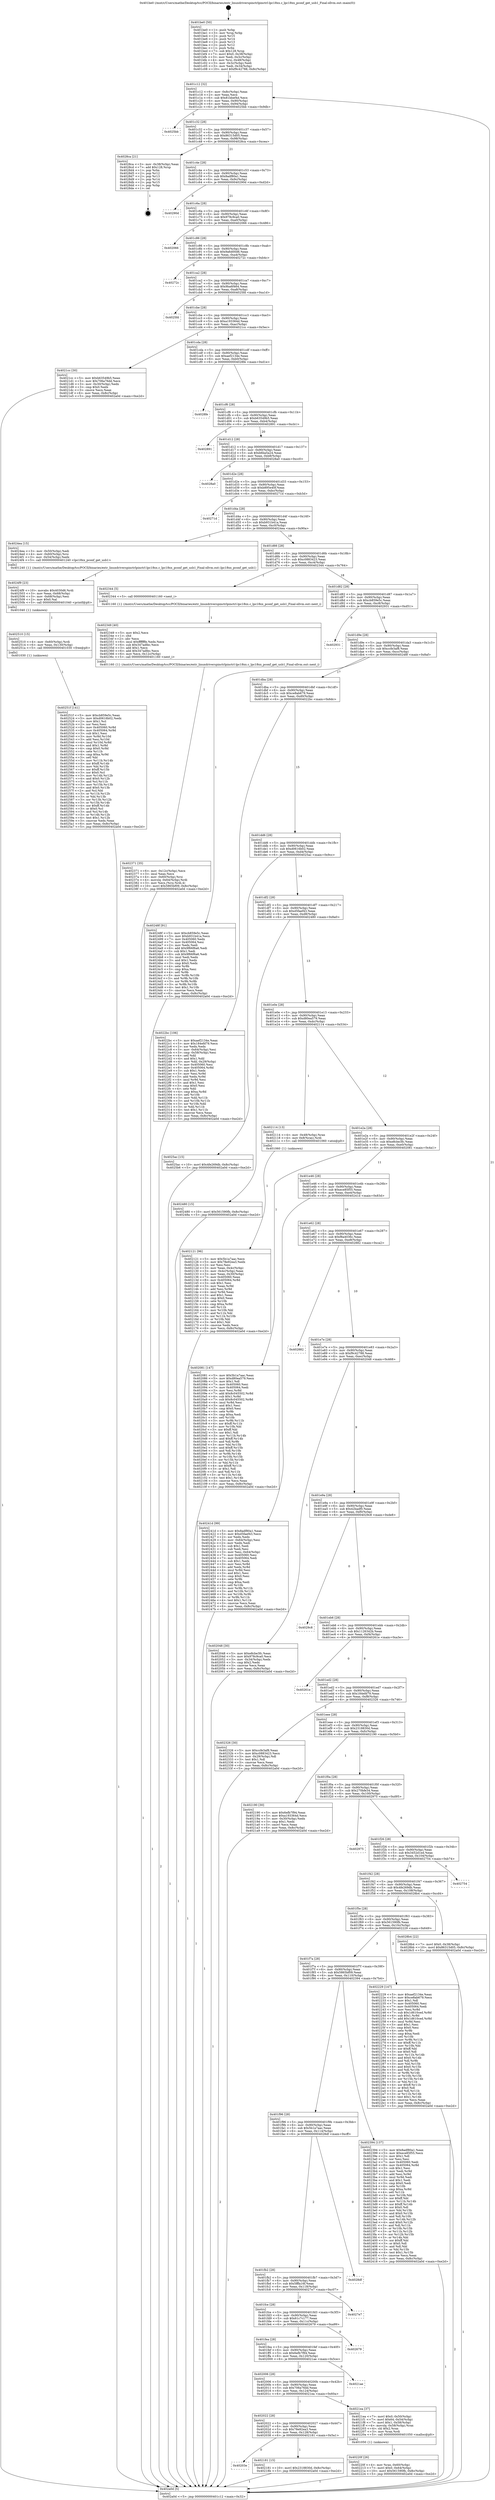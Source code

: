 digraph "0x401be0" {
  label = "0x401be0 (/mnt/c/Users/mathe/Desktop/tcc/POCII/binaries/extr_linuxdriverspinctrlpinctrl-lpc18xx.c_lpc18xx_pconf_get_usb1_Final-ollvm.out::main(0))"
  labelloc = "t"
  node[shape=record]

  Entry [label="",width=0.3,height=0.3,shape=circle,fillcolor=black,style=filled]
  "0x401c12" [label="{
     0x401c12 [32]\l
     | [instrs]\l
     &nbsp;&nbsp;0x401c12 \<+6\>: mov -0x8c(%rbp),%eax\l
     &nbsp;&nbsp;0x401c18 \<+2\>: mov %eax,%ecx\l
     &nbsp;&nbsp;0x401c1a \<+6\>: sub $0x81bbef4d,%ecx\l
     &nbsp;&nbsp;0x401c20 \<+6\>: mov %eax,-0x90(%rbp)\l
     &nbsp;&nbsp;0x401c26 \<+6\>: mov %ecx,-0x94(%rbp)\l
     &nbsp;&nbsp;0x401c2c \<+6\>: je 00000000004025bb \<main+0x9db\>\l
  }"]
  "0x4025bb" [label="{
     0x4025bb\l
  }", style=dashed]
  "0x401c32" [label="{
     0x401c32 [28]\l
     | [instrs]\l
     &nbsp;&nbsp;0x401c32 \<+5\>: jmp 0000000000401c37 \<main+0x57\>\l
     &nbsp;&nbsp;0x401c37 \<+6\>: mov -0x90(%rbp),%eax\l
     &nbsp;&nbsp;0x401c3d \<+5\>: sub $0x86315d05,%eax\l
     &nbsp;&nbsp;0x401c42 \<+6\>: mov %eax,-0x98(%rbp)\l
     &nbsp;&nbsp;0x401c48 \<+6\>: je 00000000004028ca \<main+0xcea\>\l
  }"]
  Exit [label="",width=0.3,height=0.3,shape=circle,fillcolor=black,style=filled,peripheries=2]
  "0x4028ca" [label="{
     0x4028ca [21]\l
     | [instrs]\l
     &nbsp;&nbsp;0x4028ca \<+3\>: mov -0x38(%rbp),%eax\l
     &nbsp;&nbsp;0x4028cd \<+7\>: add $0x128,%rsp\l
     &nbsp;&nbsp;0x4028d4 \<+1\>: pop %rbx\l
     &nbsp;&nbsp;0x4028d5 \<+2\>: pop %r12\l
     &nbsp;&nbsp;0x4028d7 \<+2\>: pop %r13\l
     &nbsp;&nbsp;0x4028d9 \<+2\>: pop %r14\l
     &nbsp;&nbsp;0x4028db \<+2\>: pop %r15\l
     &nbsp;&nbsp;0x4028dd \<+1\>: pop %rbp\l
     &nbsp;&nbsp;0x4028de \<+1\>: ret\l
  }"]
  "0x401c4e" [label="{
     0x401c4e [28]\l
     | [instrs]\l
     &nbsp;&nbsp;0x401c4e \<+5\>: jmp 0000000000401c53 \<main+0x73\>\l
     &nbsp;&nbsp;0x401c53 \<+6\>: mov -0x90(%rbp),%eax\l
     &nbsp;&nbsp;0x401c59 \<+5\>: sub $0x8adf80a1,%eax\l
     &nbsp;&nbsp;0x401c5e \<+6\>: mov %eax,-0x9c(%rbp)\l
     &nbsp;&nbsp;0x401c64 \<+6\>: je 000000000040290d \<main+0xd2d\>\l
  }"]
  "0x40251f" [label="{
     0x40251f [141]\l
     | [instrs]\l
     &nbsp;&nbsp;0x40251f \<+5\>: mov $0xcb859e5c,%eax\l
     &nbsp;&nbsp;0x402524 \<+5\>: mov $0xd0616b02,%edx\l
     &nbsp;&nbsp;0x402529 \<+2\>: mov $0x1,%cl\l
     &nbsp;&nbsp;0x40252b \<+2\>: xor %esi,%esi\l
     &nbsp;&nbsp;0x40252d \<+8\>: mov 0x405060,%r8d\l
     &nbsp;&nbsp;0x402535 \<+8\>: mov 0x405064,%r9d\l
     &nbsp;&nbsp;0x40253d \<+3\>: sub $0x1,%esi\l
     &nbsp;&nbsp;0x402540 \<+3\>: mov %r8d,%r10d\l
     &nbsp;&nbsp;0x402543 \<+3\>: add %esi,%r10d\l
     &nbsp;&nbsp;0x402546 \<+4\>: imul %r10d,%r8d\l
     &nbsp;&nbsp;0x40254a \<+4\>: and $0x1,%r8d\l
     &nbsp;&nbsp;0x40254e \<+4\>: cmp $0x0,%r8d\l
     &nbsp;&nbsp;0x402552 \<+4\>: sete %r11b\l
     &nbsp;&nbsp;0x402556 \<+4\>: cmp $0xa,%r9d\l
     &nbsp;&nbsp;0x40255a \<+3\>: setl %bl\l
     &nbsp;&nbsp;0x40255d \<+3\>: mov %r11b,%r14b\l
     &nbsp;&nbsp;0x402560 \<+4\>: xor $0xff,%r14b\l
     &nbsp;&nbsp;0x402564 \<+3\>: mov %bl,%r15b\l
     &nbsp;&nbsp;0x402567 \<+4\>: xor $0xff,%r15b\l
     &nbsp;&nbsp;0x40256b \<+3\>: xor $0x0,%cl\l
     &nbsp;&nbsp;0x40256e \<+3\>: mov %r14b,%r12b\l
     &nbsp;&nbsp;0x402571 \<+4\>: and $0x0,%r12b\l
     &nbsp;&nbsp;0x402575 \<+3\>: and %cl,%r11b\l
     &nbsp;&nbsp;0x402578 \<+3\>: mov %r15b,%r13b\l
     &nbsp;&nbsp;0x40257b \<+4\>: and $0x0,%r13b\l
     &nbsp;&nbsp;0x40257f \<+2\>: and %cl,%bl\l
     &nbsp;&nbsp;0x402581 \<+3\>: or %r11b,%r12b\l
     &nbsp;&nbsp;0x402584 \<+3\>: or %bl,%r13b\l
     &nbsp;&nbsp;0x402587 \<+3\>: xor %r13b,%r12b\l
     &nbsp;&nbsp;0x40258a \<+3\>: or %r15b,%r14b\l
     &nbsp;&nbsp;0x40258d \<+4\>: xor $0xff,%r14b\l
     &nbsp;&nbsp;0x402591 \<+3\>: or $0x0,%cl\l
     &nbsp;&nbsp;0x402594 \<+3\>: and %cl,%r14b\l
     &nbsp;&nbsp;0x402597 \<+3\>: or %r14b,%r12b\l
     &nbsp;&nbsp;0x40259a \<+4\>: test $0x1,%r12b\l
     &nbsp;&nbsp;0x40259e \<+3\>: cmovne %edx,%eax\l
     &nbsp;&nbsp;0x4025a1 \<+6\>: mov %eax,-0x8c(%rbp)\l
     &nbsp;&nbsp;0x4025a7 \<+5\>: jmp 0000000000402a0d \<main+0xe2d\>\l
  }"]
  "0x40290d" [label="{
     0x40290d\l
  }", style=dashed]
  "0x401c6a" [label="{
     0x401c6a [28]\l
     | [instrs]\l
     &nbsp;&nbsp;0x401c6a \<+5\>: jmp 0000000000401c6f \<main+0x8f\>\l
     &nbsp;&nbsp;0x401c6f \<+6\>: mov -0x90(%rbp),%eax\l
     &nbsp;&nbsp;0x401c75 \<+5\>: sub $0x978c9ca0,%eax\l
     &nbsp;&nbsp;0x401c7a \<+6\>: mov %eax,-0xa0(%rbp)\l
     &nbsp;&nbsp;0x401c80 \<+6\>: je 0000000000402066 \<main+0x486\>\l
  }"]
  "0x402510" [label="{
     0x402510 [15]\l
     | [instrs]\l
     &nbsp;&nbsp;0x402510 \<+4\>: mov -0x60(%rbp),%rdi\l
     &nbsp;&nbsp;0x402514 \<+6\>: mov %eax,-0x130(%rbp)\l
     &nbsp;&nbsp;0x40251a \<+5\>: call 0000000000401030 \<free@plt\>\l
     | [calls]\l
     &nbsp;&nbsp;0x401030 \{1\} (unknown)\l
  }"]
  "0x402066" [label="{
     0x402066\l
  }", style=dashed]
  "0x401c86" [label="{
     0x401c86 [28]\l
     | [instrs]\l
     &nbsp;&nbsp;0x401c86 \<+5\>: jmp 0000000000401c8b \<main+0xab\>\l
     &nbsp;&nbsp;0x401c8b \<+6\>: mov -0x90(%rbp),%eax\l
     &nbsp;&nbsp;0x401c91 \<+5\>: sub $0x9a6d00d6,%eax\l
     &nbsp;&nbsp;0x401c96 \<+6\>: mov %eax,-0xa4(%rbp)\l
     &nbsp;&nbsp;0x401c9c \<+6\>: je 000000000040272c \<main+0xb4c\>\l
  }"]
  "0x4024f9" [label="{
     0x4024f9 [23]\l
     | [instrs]\l
     &nbsp;&nbsp;0x4024f9 \<+10\>: movabs $0x4030d6,%rdi\l
     &nbsp;&nbsp;0x402503 \<+3\>: mov %eax,-0x68(%rbp)\l
     &nbsp;&nbsp;0x402506 \<+3\>: mov -0x68(%rbp),%esi\l
     &nbsp;&nbsp;0x402509 \<+2\>: mov $0x0,%al\l
     &nbsp;&nbsp;0x40250b \<+5\>: call 0000000000401040 \<printf@plt\>\l
     | [calls]\l
     &nbsp;&nbsp;0x401040 \{1\} (unknown)\l
  }"]
  "0x40272c" [label="{
     0x40272c\l
  }", style=dashed]
  "0x401ca2" [label="{
     0x401ca2 [28]\l
     | [instrs]\l
     &nbsp;&nbsp;0x401ca2 \<+5\>: jmp 0000000000401ca7 \<main+0xc7\>\l
     &nbsp;&nbsp;0x401ca7 \<+6\>: mov -0x90(%rbp),%eax\l
     &nbsp;&nbsp;0x401cad \<+5\>: sub $0x9ba6f464,%eax\l
     &nbsp;&nbsp;0x401cb2 \<+6\>: mov %eax,-0xa8(%rbp)\l
     &nbsp;&nbsp;0x401cb8 \<+6\>: je 00000000004025fd \<main+0xa1d\>\l
  }"]
  "0x402371" [label="{
     0x402371 [35]\l
     | [instrs]\l
     &nbsp;&nbsp;0x402371 \<+6\>: mov -0x12c(%rbp),%ecx\l
     &nbsp;&nbsp;0x402377 \<+3\>: imul %eax,%ecx\l
     &nbsp;&nbsp;0x40237a \<+4\>: mov -0x60(%rbp),%rsi\l
     &nbsp;&nbsp;0x40237e \<+4\>: movslq -0x64(%rbp),%rdi\l
     &nbsp;&nbsp;0x402382 \<+3\>: mov %ecx,(%rsi,%rdi,4)\l
     &nbsp;&nbsp;0x402385 \<+10\>: movl $0x5865bf09,-0x8c(%rbp)\l
     &nbsp;&nbsp;0x40238f \<+5\>: jmp 0000000000402a0d \<main+0xe2d\>\l
  }"]
  "0x4025fd" [label="{
     0x4025fd\l
  }", style=dashed]
  "0x401cbe" [label="{
     0x401cbe [28]\l
     | [instrs]\l
     &nbsp;&nbsp;0x401cbe \<+5\>: jmp 0000000000401cc3 \<main+0xe3\>\l
     &nbsp;&nbsp;0x401cc3 \<+6\>: mov -0x90(%rbp),%eax\l
     &nbsp;&nbsp;0x401cc9 \<+5\>: sub $0xa193364d,%eax\l
     &nbsp;&nbsp;0x401cce \<+6\>: mov %eax,-0xac(%rbp)\l
     &nbsp;&nbsp;0x401cd4 \<+6\>: je 00000000004021cc \<main+0x5ec\>\l
  }"]
  "0x402349" [label="{
     0x402349 [40]\l
     | [instrs]\l
     &nbsp;&nbsp;0x402349 \<+5\>: mov $0x2,%ecx\l
     &nbsp;&nbsp;0x40234e \<+1\>: cltd\l
     &nbsp;&nbsp;0x40234f \<+2\>: idiv %ecx\l
     &nbsp;&nbsp;0x402351 \<+6\>: imul $0xfffffffe,%edx,%ecx\l
     &nbsp;&nbsp;0x402357 \<+6\>: sub $0x347adfec,%ecx\l
     &nbsp;&nbsp;0x40235d \<+3\>: add $0x1,%ecx\l
     &nbsp;&nbsp;0x402360 \<+6\>: add $0x347adfec,%ecx\l
     &nbsp;&nbsp;0x402366 \<+6\>: mov %ecx,-0x12c(%rbp)\l
     &nbsp;&nbsp;0x40236c \<+5\>: call 0000000000401160 \<next_i\>\l
     | [calls]\l
     &nbsp;&nbsp;0x401160 \{1\} (/mnt/c/Users/mathe/Desktop/tcc/POCII/binaries/extr_linuxdriverspinctrlpinctrl-lpc18xx.c_lpc18xx_pconf_get_usb1_Final-ollvm.out::next_i)\l
  }"]
  "0x4021cc" [label="{
     0x4021cc [30]\l
     | [instrs]\l
     &nbsp;&nbsp;0x4021cc \<+5\>: mov $0xb63549b5,%eax\l
     &nbsp;&nbsp;0x4021d1 \<+5\>: mov $0x706a76dd,%ecx\l
     &nbsp;&nbsp;0x4021d6 \<+3\>: mov -0x30(%rbp),%edx\l
     &nbsp;&nbsp;0x4021d9 \<+3\>: cmp $0x0,%edx\l
     &nbsp;&nbsp;0x4021dc \<+3\>: cmove %ecx,%eax\l
     &nbsp;&nbsp;0x4021df \<+6\>: mov %eax,-0x8c(%rbp)\l
     &nbsp;&nbsp;0x4021e5 \<+5\>: jmp 0000000000402a0d \<main+0xe2d\>\l
  }"]
  "0x401cda" [label="{
     0x401cda [28]\l
     | [instrs]\l
     &nbsp;&nbsp;0x401cda \<+5\>: jmp 0000000000401cdf \<main+0xff\>\l
     &nbsp;&nbsp;0x401cdf \<+6\>: mov -0x90(%rbp),%eax\l
     &nbsp;&nbsp;0x401ce5 \<+5\>: sub $0xaef2134e,%eax\l
     &nbsp;&nbsp;0x401cea \<+6\>: mov %eax,-0xb0(%rbp)\l
     &nbsp;&nbsp;0x401cf0 \<+6\>: je 00000000004028fe \<main+0xd1e\>\l
  }"]
  "0x40220f" [label="{
     0x40220f [26]\l
     | [instrs]\l
     &nbsp;&nbsp;0x40220f \<+4\>: mov %rax,-0x60(%rbp)\l
     &nbsp;&nbsp;0x402213 \<+7\>: movl $0x0,-0x64(%rbp)\l
     &nbsp;&nbsp;0x40221a \<+10\>: movl $0x561590fb,-0x8c(%rbp)\l
     &nbsp;&nbsp;0x402224 \<+5\>: jmp 0000000000402a0d \<main+0xe2d\>\l
  }"]
  "0x4028fe" [label="{
     0x4028fe\l
  }", style=dashed]
  "0x401cf6" [label="{
     0x401cf6 [28]\l
     | [instrs]\l
     &nbsp;&nbsp;0x401cf6 \<+5\>: jmp 0000000000401cfb \<main+0x11b\>\l
     &nbsp;&nbsp;0x401cfb \<+6\>: mov -0x90(%rbp),%eax\l
     &nbsp;&nbsp;0x401d01 \<+5\>: sub $0xb63549b5,%eax\l
     &nbsp;&nbsp;0x401d06 \<+6\>: mov %eax,-0xb4(%rbp)\l
     &nbsp;&nbsp;0x401d0c \<+6\>: je 0000000000402891 \<main+0xcb1\>\l
  }"]
  "0x40203e" [label="{
     0x40203e\l
  }", style=dashed]
  "0x402891" [label="{
     0x402891\l
  }", style=dashed]
  "0x401d12" [label="{
     0x401d12 [28]\l
     | [instrs]\l
     &nbsp;&nbsp;0x401d12 \<+5\>: jmp 0000000000401d17 \<main+0x137\>\l
     &nbsp;&nbsp;0x401d17 \<+6\>: mov -0x90(%rbp),%eax\l
     &nbsp;&nbsp;0x401d1d \<+5\>: sub $0xb6ba5a24,%eax\l
     &nbsp;&nbsp;0x401d22 \<+6\>: mov %eax,-0xb8(%rbp)\l
     &nbsp;&nbsp;0x401d28 \<+6\>: je 00000000004028a0 \<main+0xcc0\>\l
  }"]
  "0x402181" [label="{
     0x402181 [15]\l
     | [instrs]\l
     &nbsp;&nbsp;0x402181 \<+10\>: movl $0x2318830d,-0x8c(%rbp)\l
     &nbsp;&nbsp;0x40218b \<+5\>: jmp 0000000000402a0d \<main+0xe2d\>\l
  }"]
  "0x4028a0" [label="{
     0x4028a0\l
  }", style=dashed]
  "0x401d2e" [label="{
     0x401d2e [28]\l
     | [instrs]\l
     &nbsp;&nbsp;0x401d2e \<+5\>: jmp 0000000000401d33 \<main+0x153\>\l
     &nbsp;&nbsp;0x401d33 \<+6\>: mov -0x90(%rbp),%eax\l
     &nbsp;&nbsp;0x401d39 \<+5\>: sub $0xb895e40f,%eax\l
     &nbsp;&nbsp;0x401d3e \<+6\>: mov %eax,-0xbc(%rbp)\l
     &nbsp;&nbsp;0x401d44 \<+6\>: je 000000000040271d \<main+0xb3d\>\l
  }"]
  "0x402022" [label="{
     0x402022 [28]\l
     | [instrs]\l
     &nbsp;&nbsp;0x402022 \<+5\>: jmp 0000000000402027 \<main+0x447\>\l
     &nbsp;&nbsp;0x402027 \<+6\>: mov -0x90(%rbp),%eax\l
     &nbsp;&nbsp;0x40202d \<+5\>: sub $0x78e92ea3,%eax\l
     &nbsp;&nbsp;0x402032 \<+6\>: mov %eax,-0x128(%rbp)\l
     &nbsp;&nbsp;0x402038 \<+6\>: je 0000000000402181 \<main+0x5a1\>\l
  }"]
  "0x40271d" [label="{
     0x40271d\l
  }", style=dashed]
  "0x401d4a" [label="{
     0x401d4a [28]\l
     | [instrs]\l
     &nbsp;&nbsp;0x401d4a \<+5\>: jmp 0000000000401d4f \<main+0x16f\>\l
     &nbsp;&nbsp;0x401d4f \<+6\>: mov -0x90(%rbp),%eax\l
     &nbsp;&nbsp;0x401d55 \<+5\>: sub $0xb931b41a,%eax\l
     &nbsp;&nbsp;0x401d5a \<+6\>: mov %eax,-0xc0(%rbp)\l
     &nbsp;&nbsp;0x401d60 \<+6\>: je 00000000004024ea \<main+0x90a\>\l
  }"]
  "0x4021ea" [label="{
     0x4021ea [37]\l
     | [instrs]\l
     &nbsp;&nbsp;0x4021ea \<+7\>: movl $0x0,-0x50(%rbp)\l
     &nbsp;&nbsp;0x4021f1 \<+7\>: movl $0x64,-0x54(%rbp)\l
     &nbsp;&nbsp;0x4021f8 \<+7\>: movl $0x1,-0x58(%rbp)\l
     &nbsp;&nbsp;0x4021ff \<+4\>: movslq -0x58(%rbp),%rax\l
     &nbsp;&nbsp;0x402203 \<+4\>: shl $0x2,%rax\l
     &nbsp;&nbsp;0x402207 \<+3\>: mov %rax,%rdi\l
     &nbsp;&nbsp;0x40220a \<+5\>: call 0000000000401050 \<malloc@plt\>\l
     | [calls]\l
     &nbsp;&nbsp;0x401050 \{1\} (unknown)\l
  }"]
  "0x4024ea" [label="{
     0x4024ea [15]\l
     | [instrs]\l
     &nbsp;&nbsp;0x4024ea \<+3\>: mov -0x50(%rbp),%edi\l
     &nbsp;&nbsp;0x4024ed \<+4\>: mov -0x60(%rbp),%rsi\l
     &nbsp;&nbsp;0x4024f1 \<+3\>: mov -0x54(%rbp),%edx\l
     &nbsp;&nbsp;0x4024f4 \<+5\>: call 0000000000401240 \<lpc18xx_pconf_get_usb1\>\l
     | [calls]\l
     &nbsp;&nbsp;0x401240 \{1\} (/mnt/c/Users/mathe/Desktop/tcc/POCII/binaries/extr_linuxdriverspinctrlpinctrl-lpc18xx.c_lpc18xx_pconf_get_usb1_Final-ollvm.out::lpc18xx_pconf_get_usb1)\l
  }"]
  "0x401d66" [label="{
     0x401d66 [28]\l
     | [instrs]\l
     &nbsp;&nbsp;0x401d66 \<+5\>: jmp 0000000000401d6b \<main+0x18b\>\l
     &nbsp;&nbsp;0x401d6b \<+6\>: mov -0x90(%rbp),%eax\l
     &nbsp;&nbsp;0x401d71 \<+5\>: sub $0xc0883423,%eax\l
     &nbsp;&nbsp;0x401d76 \<+6\>: mov %eax,-0xc4(%rbp)\l
     &nbsp;&nbsp;0x401d7c \<+6\>: je 0000000000402344 \<main+0x764\>\l
  }"]
  "0x402006" [label="{
     0x402006 [28]\l
     | [instrs]\l
     &nbsp;&nbsp;0x402006 \<+5\>: jmp 000000000040200b \<main+0x42b\>\l
     &nbsp;&nbsp;0x40200b \<+6\>: mov -0x90(%rbp),%eax\l
     &nbsp;&nbsp;0x402011 \<+5\>: sub $0x706a76dd,%eax\l
     &nbsp;&nbsp;0x402016 \<+6\>: mov %eax,-0x124(%rbp)\l
     &nbsp;&nbsp;0x40201c \<+6\>: je 00000000004021ea \<main+0x60a\>\l
  }"]
  "0x402344" [label="{
     0x402344 [5]\l
     | [instrs]\l
     &nbsp;&nbsp;0x402344 \<+5\>: call 0000000000401160 \<next_i\>\l
     | [calls]\l
     &nbsp;&nbsp;0x401160 \{1\} (/mnt/c/Users/mathe/Desktop/tcc/POCII/binaries/extr_linuxdriverspinctrlpinctrl-lpc18xx.c_lpc18xx_pconf_get_usb1_Final-ollvm.out::next_i)\l
  }"]
  "0x401d82" [label="{
     0x401d82 [28]\l
     | [instrs]\l
     &nbsp;&nbsp;0x401d82 \<+5\>: jmp 0000000000401d87 \<main+0x1a7\>\l
     &nbsp;&nbsp;0x401d87 \<+6\>: mov -0x90(%rbp),%eax\l
     &nbsp;&nbsp;0x401d8d \<+5\>: sub $0xcb859e5c,%eax\l
     &nbsp;&nbsp;0x401d92 \<+6\>: mov %eax,-0xc8(%rbp)\l
     &nbsp;&nbsp;0x401d98 \<+6\>: je 0000000000402931 \<main+0xd51\>\l
  }"]
  "0x4021ae" [label="{
     0x4021ae\l
  }", style=dashed]
  "0x402931" [label="{
     0x402931\l
  }", style=dashed]
  "0x401d9e" [label="{
     0x401d9e [28]\l
     | [instrs]\l
     &nbsp;&nbsp;0x401d9e \<+5\>: jmp 0000000000401da3 \<main+0x1c3\>\l
     &nbsp;&nbsp;0x401da3 \<+6\>: mov -0x90(%rbp),%eax\l
     &nbsp;&nbsp;0x401da9 \<+5\>: sub $0xccfe3af8,%eax\l
     &nbsp;&nbsp;0x401dae \<+6\>: mov %eax,-0xcc(%rbp)\l
     &nbsp;&nbsp;0x401db4 \<+6\>: je 000000000040248f \<main+0x8af\>\l
  }"]
  "0x401fea" [label="{
     0x401fea [28]\l
     | [instrs]\l
     &nbsp;&nbsp;0x401fea \<+5\>: jmp 0000000000401fef \<main+0x40f\>\l
     &nbsp;&nbsp;0x401fef \<+6\>: mov -0x90(%rbp),%eax\l
     &nbsp;&nbsp;0x401ff5 \<+5\>: sub $0x6efb7f94,%eax\l
     &nbsp;&nbsp;0x401ffa \<+6\>: mov %eax,-0x120(%rbp)\l
     &nbsp;&nbsp;0x402000 \<+6\>: je 00000000004021ae \<main+0x5ce\>\l
  }"]
  "0x40248f" [label="{
     0x40248f [91]\l
     | [instrs]\l
     &nbsp;&nbsp;0x40248f \<+5\>: mov $0xcb859e5c,%eax\l
     &nbsp;&nbsp;0x402494 \<+5\>: mov $0xb931b41a,%ecx\l
     &nbsp;&nbsp;0x402499 \<+7\>: mov 0x405060,%edx\l
     &nbsp;&nbsp;0x4024a0 \<+7\>: mov 0x405064,%esi\l
     &nbsp;&nbsp;0x4024a7 \<+2\>: mov %edx,%edi\l
     &nbsp;&nbsp;0x4024a9 \<+6\>: add $0x9f66f6a6,%edi\l
     &nbsp;&nbsp;0x4024af \<+3\>: sub $0x1,%edi\l
     &nbsp;&nbsp;0x4024b2 \<+6\>: sub $0x9f66f6a6,%edi\l
     &nbsp;&nbsp;0x4024b8 \<+3\>: imul %edi,%edx\l
     &nbsp;&nbsp;0x4024bb \<+3\>: and $0x1,%edx\l
     &nbsp;&nbsp;0x4024be \<+3\>: cmp $0x0,%edx\l
     &nbsp;&nbsp;0x4024c1 \<+4\>: sete %r8b\l
     &nbsp;&nbsp;0x4024c5 \<+3\>: cmp $0xa,%esi\l
     &nbsp;&nbsp;0x4024c8 \<+4\>: setl %r9b\l
     &nbsp;&nbsp;0x4024cc \<+3\>: mov %r8b,%r10b\l
     &nbsp;&nbsp;0x4024cf \<+3\>: and %r9b,%r10b\l
     &nbsp;&nbsp;0x4024d2 \<+3\>: xor %r9b,%r8b\l
     &nbsp;&nbsp;0x4024d5 \<+3\>: or %r8b,%r10b\l
     &nbsp;&nbsp;0x4024d8 \<+4\>: test $0x1,%r10b\l
     &nbsp;&nbsp;0x4024dc \<+3\>: cmovne %ecx,%eax\l
     &nbsp;&nbsp;0x4024df \<+6\>: mov %eax,-0x8c(%rbp)\l
     &nbsp;&nbsp;0x4024e5 \<+5\>: jmp 0000000000402a0d \<main+0xe2d\>\l
  }"]
  "0x401dba" [label="{
     0x401dba [28]\l
     | [instrs]\l
     &nbsp;&nbsp;0x401dba \<+5\>: jmp 0000000000401dbf \<main+0x1df\>\l
     &nbsp;&nbsp;0x401dbf \<+6\>: mov -0x90(%rbp),%eax\l
     &nbsp;&nbsp;0x401dc5 \<+5\>: sub $0xce8ab679,%eax\l
     &nbsp;&nbsp;0x401dca \<+6\>: mov %eax,-0xd0(%rbp)\l
     &nbsp;&nbsp;0x401dd0 \<+6\>: je 00000000004022bc \<main+0x6dc\>\l
  }"]
  "0x402679" [label="{
     0x402679\l
  }", style=dashed]
  "0x4022bc" [label="{
     0x4022bc [106]\l
     | [instrs]\l
     &nbsp;&nbsp;0x4022bc \<+5\>: mov $0xaef2134e,%eax\l
     &nbsp;&nbsp;0x4022c1 \<+5\>: mov $0x184efd79,%ecx\l
     &nbsp;&nbsp;0x4022c6 \<+2\>: xor %edx,%edx\l
     &nbsp;&nbsp;0x4022c8 \<+3\>: mov -0x64(%rbp),%esi\l
     &nbsp;&nbsp;0x4022cb \<+3\>: cmp -0x58(%rbp),%esi\l
     &nbsp;&nbsp;0x4022ce \<+4\>: setl %dil\l
     &nbsp;&nbsp;0x4022d2 \<+4\>: and $0x1,%dil\l
     &nbsp;&nbsp;0x4022d6 \<+4\>: mov %dil,-0x29(%rbp)\l
     &nbsp;&nbsp;0x4022da \<+7\>: mov 0x405060,%esi\l
     &nbsp;&nbsp;0x4022e1 \<+8\>: mov 0x405064,%r8d\l
     &nbsp;&nbsp;0x4022e9 \<+3\>: sub $0x1,%edx\l
     &nbsp;&nbsp;0x4022ec \<+3\>: mov %esi,%r9d\l
     &nbsp;&nbsp;0x4022ef \<+3\>: add %edx,%r9d\l
     &nbsp;&nbsp;0x4022f2 \<+4\>: imul %r9d,%esi\l
     &nbsp;&nbsp;0x4022f6 \<+3\>: and $0x1,%esi\l
     &nbsp;&nbsp;0x4022f9 \<+3\>: cmp $0x0,%esi\l
     &nbsp;&nbsp;0x4022fc \<+4\>: sete %dil\l
     &nbsp;&nbsp;0x402300 \<+4\>: cmp $0xa,%r8d\l
     &nbsp;&nbsp;0x402304 \<+4\>: setl %r10b\l
     &nbsp;&nbsp;0x402308 \<+3\>: mov %dil,%r11b\l
     &nbsp;&nbsp;0x40230b \<+3\>: and %r10b,%r11b\l
     &nbsp;&nbsp;0x40230e \<+3\>: xor %r10b,%dil\l
     &nbsp;&nbsp;0x402311 \<+3\>: or %dil,%r11b\l
     &nbsp;&nbsp;0x402314 \<+4\>: test $0x1,%r11b\l
     &nbsp;&nbsp;0x402318 \<+3\>: cmovne %ecx,%eax\l
     &nbsp;&nbsp;0x40231b \<+6\>: mov %eax,-0x8c(%rbp)\l
     &nbsp;&nbsp;0x402321 \<+5\>: jmp 0000000000402a0d \<main+0xe2d\>\l
  }"]
  "0x401dd6" [label="{
     0x401dd6 [28]\l
     | [instrs]\l
     &nbsp;&nbsp;0x401dd6 \<+5\>: jmp 0000000000401ddb \<main+0x1fb\>\l
     &nbsp;&nbsp;0x401ddb \<+6\>: mov -0x90(%rbp),%eax\l
     &nbsp;&nbsp;0x401de1 \<+5\>: sub $0xd0616b02,%eax\l
     &nbsp;&nbsp;0x401de6 \<+6\>: mov %eax,-0xd4(%rbp)\l
     &nbsp;&nbsp;0x401dec \<+6\>: je 00000000004025ac \<main+0x9cc\>\l
  }"]
  "0x401fce" [label="{
     0x401fce [28]\l
     | [instrs]\l
     &nbsp;&nbsp;0x401fce \<+5\>: jmp 0000000000401fd3 \<main+0x3f3\>\l
     &nbsp;&nbsp;0x401fd3 \<+6\>: mov -0x90(%rbp),%eax\l
     &nbsp;&nbsp;0x401fd9 \<+5\>: sub $0x61c7c177,%eax\l
     &nbsp;&nbsp;0x401fde \<+6\>: mov %eax,-0x11c(%rbp)\l
     &nbsp;&nbsp;0x401fe4 \<+6\>: je 0000000000402679 \<main+0xa99\>\l
  }"]
  "0x4025ac" [label="{
     0x4025ac [15]\l
     | [instrs]\l
     &nbsp;&nbsp;0x4025ac \<+10\>: movl $0x4fe269db,-0x8c(%rbp)\l
     &nbsp;&nbsp;0x4025b6 \<+5\>: jmp 0000000000402a0d \<main+0xe2d\>\l
  }"]
  "0x401df2" [label="{
     0x401df2 [28]\l
     | [instrs]\l
     &nbsp;&nbsp;0x401df2 \<+5\>: jmp 0000000000401df7 \<main+0x217\>\l
     &nbsp;&nbsp;0x401df7 \<+6\>: mov -0x90(%rbp),%eax\l
     &nbsp;&nbsp;0x401dfd \<+5\>: sub $0xd5faef43,%eax\l
     &nbsp;&nbsp;0x401e02 \<+6\>: mov %eax,-0xd8(%rbp)\l
     &nbsp;&nbsp;0x401e08 \<+6\>: je 0000000000402480 \<main+0x8a0\>\l
  }"]
  "0x4027e7" [label="{
     0x4027e7\l
  }", style=dashed]
  "0x402480" [label="{
     0x402480 [15]\l
     | [instrs]\l
     &nbsp;&nbsp;0x402480 \<+10\>: movl $0x561590fb,-0x8c(%rbp)\l
     &nbsp;&nbsp;0x40248a \<+5\>: jmp 0000000000402a0d \<main+0xe2d\>\l
  }"]
  "0x401e0e" [label="{
     0x401e0e [28]\l
     | [instrs]\l
     &nbsp;&nbsp;0x401e0e \<+5\>: jmp 0000000000401e13 \<main+0x233\>\l
     &nbsp;&nbsp;0x401e13 \<+6\>: mov -0x90(%rbp),%eax\l
     &nbsp;&nbsp;0x401e19 \<+5\>: sub $0xd80ea579,%eax\l
     &nbsp;&nbsp;0x401e1e \<+6\>: mov %eax,-0xdc(%rbp)\l
     &nbsp;&nbsp;0x401e24 \<+6\>: je 0000000000402114 \<main+0x534\>\l
  }"]
  "0x401fb2" [label="{
     0x401fb2 [28]\l
     | [instrs]\l
     &nbsp;&nbsp;0x401fb2 \<+5\>: jmp 0000000000401fb7 \<main+0x3d7\>\l
     &nbsp;&nbsp;0x401fb7 \<+6\>: mov -0x90(%rbp),%eax\l
     &nbsp;&nbsp;0x401fbd \<+5\>: sub $0x5fffa16f,%eax\l
     &nbsp;&nbsp;0x401fc2 \<+6\>: mov %eax,-0x118(%rbp)\l
     &nbsp;&nbsp;0x401fc8 \<+6\>: je 00000000004027e7 \<main+0xc07\>\l
  }"]
  "0x402114" [label="{
     0x402114 [13]\l
     | [instrs]\l
     &nbsp;&nbsp;0x402114 \<+4\>: mov -0x48(%rbp),%rax\l
     &nbsp;&nbsp;0x402118 \<+4\>: mov 0x8(%rax),%rdi\l
     &nbsp;&nbsp;0x40211c \<+5\>: call 0000000000401060 \<atoi@plt\>\l
     | [calls]\l
     &nbsp;&nbsp;0x401060 \{1\} (unknown)\l
  }"]
  "0x401e2a" [label="{
     0x401e2a [28]\l
     | [instrs]\l
     &nbsp;&nbsp;0x401e2a \<+5\>: jmp 0000000000401e2f \<main+0x24f\>\l
     &nbsp;&nbsp;0x401e2f \<+6\>: mov -0x90(%rbp),%eax\l
     &nbsp;&nbsp;0x401e35 \<+5\>: sub $0xe8cbe3fc,%eax\l
     &nbsp;&nbsp;0x401e3a \<+6\>: mov %eax,-0xe0(%rbp)\l
     &nbsp;&nbsp;0x401e40 \<+6\>: je 0000000000402081 \<main+0x4a1\>\l
  }"]
  "0x4028df" [label="{
     0x4028df\l
  }", style=dashed]
  "0x402081" [label="{
     0x402081 [147]\l
     | [instrs]\l
     &nbsp;&nbsp;0x402081 \<+5\>: mov $0x5b1a7aac,%eax\l
     &nbsp;&nbsp;0x402086 \<+5\>: mov $0xd80ea579,%ecx\l
     &nbsp;&nbsp;0x40208b \<+2\>: mov $0x1,%dl\l
     &nbsp;&nbsp;0x40208d \<+7\>: mov 0x405060,%esi\l
     &nbsp;&nbsp;0x402094 \<+7\>: mov 0x405064,%edi\l
     &nbsp;&nbsp;0x40209b \<+3\>: mov %esi,%r8d\l
     &nbsp;&nbsp;0x40209e \<+7\>: add $0x8c045502,%r8d\l
     &nbsp;&nbsp;0x4020a5 \<+4\>: sub $0x1,%r8d\l
     &nbsp;&nbsp;0x4020a9 \<+7\>: sub $0x8c045502,%r8d\l
     &nbsp;&nbsp;0x4020b0 \<+4\>: imul %r8d,%esi\l
     &nbsp;&nbsp;0x4020b4 \<+3\>: and $0x1,%esi\l
     &nbsp;&nbsp;0x4020b7 \<+3\>: cmp $0x0,%esi\l
     &nbsp;&nbsp;0x4020ba \<+4\>: sete %r9b\l
     &nbsp;&nbsp;0x4020be \<+3\>: cmp $0xa,%edi\l
     &nbsp;&nbsp;0x4020c1 \<+4\>: setl %r10b\l
     &nbsp;&nbsp;0x4020c5 \<+3\>: mov %r9b,%r11b\l
     &nbsp;&nbsp;0x4020c8 \<+4\>: xor $0xff,%r11b\l
     &nbsp;&nbsp;0x4020cc \<+3\>: mov %r10b,%bl\l
     &nbsp;&nbsp;0x4020cf \<+3\>: xor $0xff,%bl\l
     &nbsp;&nbsp;0x4020d2 \<+3\>: xor $0x1,%dl\l
     &nbsp;&nbsp;0x4020d5 \<+3\>: mov %r11b,%r14b\l
     &nbsp;&nbsp;0x4020d8 \<+4\>: and $0xff,%r14b\l
     &nbsp;&nbsp;0x4020dc \<+3\>: and %dl,%r9b\l
     &nbsp;&nbsp;0x4020df \<+3\>: mov %bl,%r15b\l
     &nbsp;&nbsp;0x4020e2 \<+4\>: and $0xff,%r15b\l
     &nbsp;&nbsp;0x4020e6 \<+3\>: and %dl,%r10b\l
     &nbsp;&nbsp;0x4020e9 \<+3\>: or %r9b,%r14b\l
     &nbsp;&nbsp;0x4020ec \<+3\>: or %r10b,%r15b\l
     &nbsp;&nbsp;0x4020ef \<+3\>: xor %r15b,%r14b\l
     &nbsp;&nbsp;0x4020f2 \<+3\>: or %bl,%r11b\l
     &nbsp;&nbsp;0x4020f5 \<+4\>: xor $0xff,%r11b\l
     &nbsp;&nbsp;0x4020f9 \<+3\>: or $0x1,%dl\l
     &nbsp;&nbsp;0x4020fc \<+3\>: and %dl,%r11b\l
     &nbsp;&nbsp;0x4020ff \<+3\>: or %r11b,%r14b\l
     &nbsp;&nbsp;0x402102 \<+4\>: test $0x1,%r14b\l
     &nbsp;&nbsp;0x402106 \<+3\>: cmovne %ecx,%eax\l
     &nbsp;&nbsp;0x402109 \<+6\>: mov %eax,-0x8c(%rbp)\l
     &nbsp;&nbsp;0x40210f \<+5\>: jmp 0000000000402a0d \<main+0xe2d\>\l
  }"]
  "0x401e46" [label="{
     0x401e46 [28]\l
     | [instrs]\l
     &nbsp;&nbsp;0x401e46 \<+5\>: jmp 0000000000401e4b \<main+0x26b\>\l
     &nbsp;&nbsp;0x401e4b \<+6\>: mov -0x90(%rbp),%eax\l
     &nbsp;&nbsp;0x401e51 \<+5\>: sub $0xece85f55,%eax\l
     &nbsp;&nbsp;0x401e56 \<+6\>: mov %eax,-0xe4(%rbp)\l
     &nbsp;&nbsp;0x401e5c \<+6\>: je 000000000040241d \<main+0x83d\>\l
  }"]
  "0x401f96" [label="{
     0x401f96 [28]\l
     | [instrs]\l
     &nbsp;&nbsp;0x401f96 \<+5\>: jmp 0000000000401f9b \<main+0x3bb\>\l
     &nbsp;&nbsp;0x401f9b \<+6\>: mov -0x90(%rbp),%eax\l
     &nbsp;&nbsp;0x401fa1 \<+5\>: sub $0x5b1a7aac,%eax\l
     &nbsp;&nbsp;0x401fa6 \<+6\>: mov %eax,-0x114(%rbp)\l
     &nbsp;&nbsp;0x401fac \<+6\>: je 00000000004028df \<main+0xcff\>\l
  }"]
  "0x40241d" [label="{
     0x40241d [99]\l
     | [instrs]\l
     &nbsp;&nbsp;0x40241d \<+5\>: mov $0x8adf80a1,%eax\l
     &nbsp;&nbsp;0x402422 \<+5\>: mov $0xd5faef43,%ecx\l
     &nbsp;&nbsp;0x402427 \<+2\>: xor %edx,%edx\l
     &nbsp;&nbsp;0x402429 \<+3\>: mov -0x64(%rbp),%esi\l
     &nbsp;&nbsp;0x40242c \<+2\>: mov %edx,%edi\l
     &nbsp;&nbsp;0x40242e \<+3\>: sub $0x1,%edi\l
     &nbsp;&nbsp;0x402431 \<+2\>: sub %edi,%esi\l
     &nbsp;&nbsp;0x402433 \<+3\>: mov %esi,-0x64(%rbp)\l
     &nbsp;&nbsp;0x402436 \<+7\>: mov 0x405060,%esi\l
     &nbsp;&nbsp;0x40243d \<+7\>: mov 0x405064,%edi\l
     &nbsp;&nbsp;0x402444 \<+3\>: sub $0x1,%edx\l
     &nbsp;&nbsp;0x402447 \<+3\>: mov %esi,%r8d\l
     &nbsp;&nbsp;0x40244a \<+3\>: add %edx,%r8d\l
     &nbsp;&nbsp;0x40244d \<+4\>: imul %r8d,%esi\l
     &nbsp;&nbsp;0x402451 \<+3\>: and $0x1,%esi\l
     &nbsp;&nbsp;0x402454 \<+3\>: cmp $0x0,%esi\l
     &nbsp;&nbsp;0x402457 \<+4\>: sete %r9b\l
     &nbsp;&nbsp;0x40245b \<+3\>: cmp $0xa,%edi\l
     &nbsp;&nbsp;0x40245e \<+4\>: setl %r10b\l
     &nbsp;&nbsp;0x402462 \<+3\>: mov %r9b,%r11b\l
     &nbsp;&nbsp;0x402465 \<+3\>: and %r10b,%r11b\l
     &nbsp;&nbsp;0x402468 \<+3\>: xor %r10b,%r9b\l
     &nbsp;&nbsp;0x40246b \<+3\>: or %r9b,%r11b\l
     &nbsp;&nbsp;0x40246e \<+4\>: test $0x1,%r11b\l
     &nbsp;&nbsp;0x402472 \<+3\>: cmovne %ecx,%eax\l
     &nbsp;&nbsp;0x402475 \<+6\>: mov %eax,-0x8c(%rbp)\l
     &nbsp;&nbsp;0x40247b \<+5\>: jmp 0000000000402a0d \<main+0xe2d\>\l
  }"]
  "0x401e62" [label="{
     0x401e62 [28]\l
     | [instrs]\l
     &nbsp;&nbsp;0x401e62 \<+5\>: jmp 0000000000401e67 \<main+0x287\>\l
     &nbsp;&nbsp;0x401e67 \<+6\>: mov -0x90(%rbp),%eax\l
     &nbsp;&nbsp;0x401e6d \<+5\>: sub $0xf8a4036c,%eax\l
     &nbsp;&nbsp;0x401e72 \<+6\>: mov %eax,-0xe8(%rbp)\l
     &nbsp;&nbsp;0x401e78 \<+6\>: je 0000000000402882 \<main+0xca2\>\l
  }"]
  "0x402394" [label="{
     0x402394 [137]\l
     | [instrs]\l
     &nbsp;&nbsp;0x402394 \<+5\>: mov $0x8adf80a1,%eax\l
     &nbsp;&nbsp;0x402399 \<+5\>: mov $0xece85f55,%ecx\l
     &nbsp;&nbsp;0x40239e \<+2\>: mov $0x1,%dl\l
     &nbsp;&nbsp;0x4023a0 \<+2\>: xor %esi,%esi\l
     &nbsp;&nbsp;0x4023a2 \<+7\>: mov 0x405060,%edi\l
     &nbsp;&nbsp;0x4023a9 \<+8\>: mov 0x405064,%r8d\l
     &nbsp;&nbsp;0x4023b1 \<+3\>: sub $0x1,%esi\l
     &nbsp;&nbsp;0x4023b4 \<+3\>: mov %edi,%r9d\l
     &nbsp;&nbsp;0x4023b7 \<+3\>: add %esi,%r9d\l
     &nbsp;&nbsp;0x4023ba \<+4\>: imul %r9d,%edi\l
     &nbsp;&nbsp;0x4023be \<+3\>: and $0x1,%edi\l
     &nbsp;&nbsp;0x4023c1 \<+3\>: cmp $0x0,%edi\l
     &nbsp;&nbsp;0x4023c4 \<+4\>: sete %r10b\l
     &nbsp;&nbsp;0x4023c8 \<+4\>: cmp $0xa,%r8d\l
     &nbsp;&nbsp;0x4023cc \<+4\>: setl %r11b\l
     &nbsp;&nbsp;0x4023d0 \<+3\>: mov %r10b,%bl\l
     &nbsp;&nbsp;0x4023d3 \<+3\>: xor $0xff,%bl\l
     &nbsp;&nbsp;0x4023d6 \<+3\>: mov %r11b,%r14b\l
     &nbsp;&nbsp;0x4023d9 \<+4\>: xor $0xff,%r14b\l
     &nbsp;&nbsp;0x4023dd \<+3\>: xor $0x0,%dl\l
     &nbsp;&nbsp;0x4023e0 \<+3\>: mov %bl,%r15b\l
     &nbsp;&nbsp;0x4023e3 \<+4\>: and $0x0,%r15b\l
     &nbsp;&nbsp;0x4023e7 \<+3\>: and %dl,%r10b\l
     &nbsp;&nbsp;0x4023ea \<+3\>: mov %r14b,%r12b\l
     &nbsp;&nbsp;0x4023ed \<+4\>: and $0x0,%r12b\l
     &nbsp;&nbsp;0x4023f1 \<+3\>: and %dl,%r11b\l
     &nbsp;&nbsp;0x4023f4 \<+3\>: or %r10b,%r15b\l
     &nbsp;&nbsp;0x4023f7 \<+3\>: or %r11b,%r12b\l
     &nbsp;&nbsp;0x4023fa \<+3\>: xor %r12b,%r15b\l
     &nbsp;&nbsp;0x4023fd \<+3\>: or %r14b,%bl\l
     &nbsp;&nbsp;0x402400 \<+3\>: xor $0xff,%bl\l
     &nbsp;&nbsp;0x402403 \<+3\>: or $0x0,%dl\l
     &nbsp;&nbsp;0x402406 \<+2\>: and %dl,%bl\l
     &nbsp;&nbsp;0x402408 \<+3\>: or %bl,%r15b\l
     &nbsp;&nbsp;0x40240b \<+4\>: test $0x1,%r15b\l
     &nbsp;&nbsp;0x40240f \<+3\>: cmovne %ecx,%eax\l
     &nbsp;&nbsp;0x402412 \<+6\>: mov %eax,-0x8c(%rbp)\l
     &nbsp;&nbsp;0x402418 \<+5\>: jmp 0000000000402a0d \<main+0xe2d\>\l
  }"]
  "0x402882" [label="{
     0x402882\l
  }", style=dashed]
  "0x401e7e" [label="{
     0x401e7e [28]\l
     | [instrs]\l
     &nbsp;&nbsp;0x401e7e \<+5\>: jmp 0000000000401e83 \<main+0x2a3\>\l
     &nbsp;&nbsp;0x401e83 \<+6\>: mov -0x90(%rbp),%eax\l
     &nbsp;&nbsp;0x401e89 \<+5\>: sub $0xf9c42788,%eax\l
     &nbsp;&nbsp;0x401e8e \<+6\>: mov %eax,-0xec(%rbp)\l
     &nbsp;&nbsp;0x401e94 \<+6\>: je 0000000000402048 \<main+0x468\>\l
  }"]
  "0x401f7a" [label="{
     0x401f7a [28]\l
     | [instrs]\l
     &nbsp;&nbsp;0x401f7a \<+5\>: jmp 0000000000401f7f \<main+0x39f\>\l
     &nbsp;&nbsp;0x401f7f \<+6\>: mov -0x90(%rbp),%eax\l
     &nbsp;&nbsp;0x401f85 \<+5\>: sub $0x5865bf09,%eax\l
     &nbsp;&nbsp;0x401f8a \<+6\>: mov %eax,-0x110(%rbp)\l
     &nbsp;&nbsp;0x401f90 \<+6\>: je 0000000000402394 \<main+0x7b4\>\l
  }"]
  "0x402048" [label="{
     0x402048 [30]\l
     | [instrs]\l
     &nbsp;&nbsp;0x402048 \<+5\>: mov $0xe8cbe3fc,%eax\l
     &nbsp;&nbsp;0x40204d \<+5\>: mov $0x978c9ca0,%ecx\l
     &nbsp;&nbsp;0x402052 \<+3\>: mov -0x34(%rbp),%edx\l
     &nbsp;&nbsp;0x402055 \<+3\>: cmp $0x2,%edx\l
     &nbsp;&nbsp;0x402058 \<+3\>: cmovne %ecx,%eax\l
     &nbsp;&nbsp;0x40205b \<+6\>: mov %eax,-0x8c(%rbp)\l
     &nbsp;&nbsp;0x402061 \<+5\>: jmp 0000000000402a0d \<main+0xe2d\>\l
  }"]
  "0x401e9a" [label="{
     0x401e9a [28]\l
     | [instrs]\l
     &nbsp;&nbsp;0x401e9a \<+5\>: jmp 0000000000401e9f \<main+0x2bf\>\l
     &nbsp;&nbsp;0x401e9f \<+6\>: mov -0x90(%rbp),%eax\l
     &nbsp;&nbsp;0x401ea5 \<+5\>: sub $0x42badf0,%eax\l
     &nbsp;&nbsp;0x401eaa \<+6\>: mov %eax,-0xf0(%rbp)\l
     &nbsp;&nbsp;0x401eb0 \<+6\>: je 00000000004029c8 \<main+0xde8\>\l
  }"]
  "0x402a0d" [label="{
     0x402a0d [5]\l
     | [instrs]\l
     &nbsp;&nbsp;0x402a0d \<+5\>: jmp 0000000000401c12 \<main+0x32\>\l
  }"]
  "0x401be0" [label="{
     0x401be0 [50]\l
     | [instrs]\l
     &nbsp;&nbsp;0x401be0 \<+1\>: push %rbp\l
     &nbsp;&nbsp;0x401be1 \<+3\>: mov %rsp,%rbp\l
     &nbsp;&nbsp;0x401be4 \<+2\>: push %r15\l
     &nbsp;&nbsp;0x401be6 \<+2\>: push %r14\l
     &nbsp;&nbsp;0x401be8 \<+2\>: push %r13\l
     &nbsp;&nbsp;0x401bea \<+2\>: push %r12\l
     &nbsp;&nbsp;0x401bec \<+1\>: push %rbx\l
     &nbsp;&nbsp;0x401bed \<+7\>: sub $0x128,%rsp\l
     &nbsp;&nbsp;0x401bf4 \<+7\>: movl $0x0,-0x38(%rbp)\l
     &nbsp;&nbsp;0x401bfb \<+3\>: mov %edi,-0x3c(%rbp)\l
     &nbsp;&nbsp;0x401bfe \<+4\>: mov %rsi,-0x48(%rbp)\l
     &nbsp;&nbsp;0x401c02 \<+3\>: mov -0x3c(%rbp),%edi\l
     &nbsp;&nbsp;0x401c05 \<+3\>: mov %edi,-0x34(%rbp)\l
     &nbsp;&nbsp;0x401c08 \<+10\>: movl $0xf9c42788,-0x8c(%rbp)\l
  }"]
  "0x402121" [label="{
     0x402121 [96]\l
     | [instrs]\l
     &nbsp;&nbsp;0x402121 \<+5\>: mov $0x5b1a7aac,%ecx\l
     &nbsp;&nbsp;0x402126 \<+5\>: mov $0x78e92ea3,%edx\l
     &nbsp;&nbsp;0x40212b \<+2\>: xor %esi,%esi\l
     &nbsp;&nbsp;0x40212d \<+3\>: mov %eax,-0x4c(%rbp)\l
     &nbsp;&nbsp;0x402130 \<+3\>: mov -0x4c(%rbp),%eax\l
     &nbsp;&nbsp;0x402133 \<+3\>: mov %eax,-0x30(%rbp)\l
     &nbsp;&nbsp;0x402136 \<+7\>: mov 0x405060,%eax\l
     &nbsp;&nbsp;0x40213d \<+8\>: mov 0x405064,%r8d\l
     &nbsp;&nbsp;0x402145 \<+3\>: sub $0x1,%esi\l
     &nbsp;&nbsp;0x402148 \<+3\>: mov %eax,%r9d\l
     &nbsp;&nbsp;0x40214b \<+3\>: add %esi,%r9d\l
     &nbsp;&nbsp;0x40214e \<+4\>: imul %r9d,%eax\l
     &nbsp;&nbsp;0x402152 \<+3\>: and $0x1,%eax\l
     &nbsp;&nbsp;0x402155 \<+3\>: cmp $0x0,%eax\l
     &nbsp;&nbsp;0x402158 \<+4\>: sete %r10b\l
     &nbsp;&nbsp;0x40215c \<+4\>: cmp $0xa,%r8d\l
     &nbsp;&nbsp;0x402160 \<+4\>: setl %r11b\l
     &nbsp;&nbsp;0x402164 \<+3\>: mov %r10b,%bl\l
     &nbsp;&nbsp;0x402167 \<+3\>: and %r11b,%bl\l
     &nbsp;&nbsp;0x40216a \<+3\>: xor %r11b,%r10b\l
     &nbsp;&nbsp;0x40216d \<+3\>: or %r10b,%bl\l
     &nbsp;&nbsp;0x402170 \<+3\>: test $0x1,%bl\l
     &nbsp;&nbsp;0x402173 \<+3\>: cmovne %edx,%ecx\l
     &nbsp;&nbsp;0x402176 \<+6\>: mov %ecx,-0x8c(%rbp)\l
     &nbsp;&nbsp;0x40217c \<+5\>: jmp 0000000000402a0d \<main+0xe2d\>\l
  }"]
  "0x402229" [label="{
     0x402229 [147]\l
     | [instrs]\l
     &nbsp;&nbsp;0x402229 \<+5\>: mov $0xaef2134e,%eax\l
     &nbsp;&nbsp;0x40222e \<+5\>: mov $0xce8ab679,%ecx\l
     &nbsp;&nbsp;0x402233 \<+2\>: mov $0x1,%dl\l
     &nbsp;&nbsp;0x402235 \<+7\>: mov 0x405060,%esi\l
     &nbsp;&nbsp;0x40223c \<+7\>: mov 0x405064,%edi\l
     &nbsp;&nbsp;0x402243 \<+3\>: mov %esi,%r8d\l
     &nbsp;&nbsp;0x402246 \<+7\>: sub $0x1d610ced,%r8d\l
     &nbsp;&nbsp;0x40224d \<+4\>: sub $0x1,%r8d\l
     &nbsp;&nbsp;0x402251 \<+7\>: add $0x1d610ced,%r8d\l
     &nbsp;&nbsp;0x402258 \<+4\>: imul %r8d,%esi\l
     &nbsp;&nbsp;0x40225c \<+3\>: and $0x1,%esi\l
     &nbsp;&nbsp;0x40225f \<+3\>: cmp $0x0,%esi\l
     &nbsp;&nbsp;0x402262 \<+4\>: sete %r9b\l
     &nbsp;&nbsp;0x402266 \<+3\>: cmp $0xa,%edi\l
     &nbsp;&nbsp;0x402269 \<+4\>: setl %r10b\l
     &nbsp;&nbsp;0x40226d \<+3\>: mov %r9b,%r11b\l
     &nbsp;&nbsp;0x402270 \<+4\>: xor $0xff,%r11b\l
     &nbsp;&nbsp;0x402274 \<+3\>: mov %r10b,%bl\l
     &nbsp;&nbsp;0x402277 \<+3\>: xor $0xff,%bl\l
     &nbsp;&nbsp;0x40227a \<+3\>: xor $0x0,%dl\l
     &nbsp;&nbsp;0x40227d \<+3\>: mov %r11b,%r14b\l
     &nbsp;&nbsp;0x402280 \<+4\>: and $0x0,%r14b\l
     &nbsp;&nbsp;0x402284 \<+3\>: and %dl,%r9b\l
     &nbsp;&nbsp;0x402287 \<+3\>: mov %bl,%r15b\l
     &nbsp;&nbsp;0x40228a \<+4\>: and $0x0,%r15b\l
     &nbsp;&nbsp;0x40228e \<+3\>: and %dl,%r10b\l
     &nbsp;&nbsp;0x402291 \<+3\>: or %r9b,%r14b\l
     &nbsp;&nbsp;0x402294 \<+3\>: or %r10b,%r15b\l
     &nbsp;&nbsp;0x402297 \<+3\>: xor %r15b,%r14b\l
     &nbsp;&nbsp;0x40229a \<+3\>: or %bl,%r11b\l
     &nbsp;&nbsp;0x40229d \<+4\>: xor $0xff,%r11b\l
     &nbsp;&nbsp;0x4022a1 \<+3\>: or $0x0,%dl\l
     &nbsp;&nbsp;0x4022a4 \<+3\>: and %dl,%r11b\l
     &nbsp;&nbsp;0x4022a7 \<+3\>: or %r11b,%r14b\l
     &nbsp;&nbsp;0x4022aa \<+4\>: test $0x1,%r14b\l
     &nbsp;&nbsp;0x4022ae \<+3\>: cmovne %ecx,%eax\l
     &nbsp;&nbsp;0x4022b1 \<+6\>: mov %eax,-0x8c(%rbp)\l
     &nbsp;&nbsp;0x4022b7 \<+5\>: jmp 0000000000402a0d \<main+0xe2d\>\l
  }"]
  "0x4029c8" [label="{
     0x4029c8\l
  }", style=dashed]
  "0x401eb6" [label="{
     0x401eb6 [28]\l
     | [instrs]\l
     &nbsp;&nbsp;0x401eb6 \<+5\>: jmp 0000000000401ebb \<main+0x2db\>\l
     &nbsp;&nbsp;0x401ebb \<+6\>: mov -0x90(%rbp),%eax\l
     &nbsp;&nbsp;0x401ec1 \<+5\>: sub $0x1126342b,%eax\l
     &nbsp;&nbsp;0x401ec6 \<+6\>: mov %eax,-0xf4(%rbp)\l
     &nbsp;&nbsp;0x401ecc \<+6\>: je 000000000040261e \<main+0xa3e\>\l
  }"]
  "0x401f5e" [label="{
     0x401f5e [28]\l
     | [instrs]\l
     &nbsp;&nbsp;0x401f5e \<+5\>: jmp 0000000000401f63 \<main+0x383\>\l
     &nbsp;&nbsp;0x401f63 \<+6\>: mov -0x90(%rbp),%eax\l
     &nbsp;&nbsp;0x401f69 \<+5\>: sub $0x561590fb,%eax\l
     &nbsp;&nbsp;0x401f6e \<+6\>: mov %eax,-0x10c(%rbp)\l
     &nbsp;&nbsp;0x401f74 \<+6\>: je 0000000000402229 \<main+0x649\>\l
  }"]
  "0x40261e" [label="{
     0x40261e\l
  }", style=dashed]
  "0x401ed2" [label="{
     0x401ed2 [28]\l
     | [instrs]\l
     &nbsp;&nbsp;0x401ed2 \<+5\>: jmp 0000000000401ed7 \<main+0x2f7\>\l
     &nbsp;&nbsp;0x401ed7 \<+6\>: mov -0x90(%rbp),%eax\l
     &nbsp;&nbsp;0x401edd \<+5\>: sub $0x184efd79,%eax\l
     &nbsp;&nbsp;0x401ee2 \<+6\>: mov %eax,-0xf8(%rbp)\l
     &nbsp;&nbsp;0x401ee8 \<+6\>: je 0000000000402326 \<main+0x746\>\l
  }"]
  "0x4028b4" [label="{
     0x4028b4 [22]\l
     | [instrs]\l
     &nbsp;&nbsp;0x4028b4 \<+7\>: movl $0x0,-0x38(%rbp)\l
     &nbsp;&nbsp;0x4028bb \<+10\>: movl $0x86315d05,-0x8c(%rbp)\l
     &nbsp;&nbsp;0x4028c5 \<+5\>: jmp 0000000000402a0d \<main+0xe2d\>\l
  }"]
  "0x402326" [label="{
     0x402326 [30]\l
     | [instrs]\l
     &nbsp;&nbsp;0x402326 \<+5\>: mov $0xccfe3af8,%eax\l
     &nbsp;&nbsp;0x40232b \<+5\>: mov $0xc0883423,%ecx\l
     &nbsp;&nbsp;0x402330 \<+3\>: mov -0x29(%rbp),%dl\l
     &nbsp;&nbsp;0x402333 \<+3\>: test $0x1,%dl\l
     &nbsp;&nbsp;0x402336 \<+3\>: cmovne %ecx,%eax\l
     &nbsp;&nbsp;0x402339 \<+6\>: mov %eax,-0x8c(%rbp)\l
     &nbsp;&nbsp;0x40233f \<+5\>: jmp 0000000000402a0d \<main+0xe2d\>\l
  }"]
  "0x401eee" [label="{
     0x401eee [28]\l
     | [instrs]\l
     &nbsp;&nbsp;0x401eee \<+5\>: jmp 0000000000401ef3 \<main+0x313\>\l
     &nbsp;&nbsp;0x401ef3 \<+6\>: mov -0x90(%rbp),%eax\l
     &nbsp;&nbsp;0x401ef9 \<+5\>: sub $0x2318830d,%eax\l
     &nbsp;&nbsp;0x401efe \<+6\>: mov %eax,-0xfc(%rbp)\l
     &nbsp;&nbsp;0x401f04 \<+6\>: je 0000000000402190 \<main+0x5b0\>\l
  }"]
  "0x401f42" [label="{
     0x401f42 [28]\l
     | [instrs]\l
     &nbsp;&nbsp;0x401f42 \<+5\>: jmp 0000000000401f47 \<main+0x367\>\l
     &nbsp;&nbsp;0x401f47 \<+6\>: mov -0x90(%rbp),%eax\l
     &nbsp;&nbsp;0x401f4d \<+5\>: sub $0x4fe269db,%eax\l
     &nbsp;&nbsp;0x401f52 \<+6\>: mov %eax,-0x108(%rbp)\l
     &nbsp;&nbsp;0x401f58 \<+6\>: je 00000000004028b4 \<main+0xcd4\>\l
  }"]
  "0x402190" [label="{
     0x402190 [30]\l
     | [instrs]\l
     &nbsp;&nbsp;0x402190 \<+5\>: mov $0x6efb7f94,%eax\l
     &nbsp;&nbsp;0x402195 \<+5\>: mov $0xa193364d,%ecx\l
     &nbsp;&nbsp;0x40219a \<+3\>: mov -0x30(%rbp),%edx\l
     &nbsp;&nbsp;0x40219d \<+3\>: cmp $0x1,%edx\l
     &nbsp;&nbsp;0x4021a0 \<+3\>: cmovl %ecx,%eax\l
     &nbsp;&nbsp;0x4021a3 \<+6\>: mov %eax,-0x8c(%rbp)\l
     &nbsp;&nbsp;0x4021a9 \<+5\>: jmp 0000000000402a0d \<main+0xe2d\>\l
  }"]
  "0x401f0a" [label="{
     0x401f0a [28]\l
     | [instrs]\l
     &nbsp;&nbsp;0x401f0a \<+5\>: jmp 0000000000401f0f \<main+0x32f\>\l
     &nbsp;&nbsp;0x401f0f \<+6\>: mov -0x90(%rbp),%eax\l
     &nbsp;&nbsp;0x401f15 \<+5\>: sub $0x270bfe34,%eax\l
     &nbsp;&nbsp;0x401f1a \<+6\>: mov %eax,-0x100(%rbp)\l
     &nbsp;&nbsp;0x401f20 \<+6\>: je 0000000000402975 \<main+0xd95\>\l
  }"]
  "0x402754" [label="{
     0x402754\l
  }", style=dashed]
  "0x402975" [label="{
     0x402975\l
  }", style=dashed]
  "0x401f26" [label="{
     0x401f26 [28]\l
     | [instrs]\l
     &nbsp;&nbsp;0x401f26 \<+5\>: jmp 0000000000401f2b \<main+0x34b\>\l
     &nbsp;&nbsp;0x401f2b \<+6\>: mov -0x90(%rbp),%eax\l
     &nbsp;&nbsp;0x401f31 \<+5\>: sub $0x3452d1ed,%eax\l
     &nbsp;&nbsp;0x401f36 \<+6\>: mov %eax,-0x104(%rbp)\l
     &nbsp;&nbsp;0x401f3c \<+6\>: je 0000000000402754 \<main+0xb74\>\l
  }"]
  Entry -> "0x401be0" [label=" 1"]
  "0x401c12" -> "0x4025bb" [label=" 0"]
  "0x401c12" -> "0x401c32" [label=" 22"]
  "0x4028ca" -> Exit [label=" 1"]
  "0x401c32" -> "0x4028ca" [label=" 1"]
  "0x401c32" -> "0x401c4e" [label=" 21"]
  "0x4028b4" -> "0x402a0d" [label=" 1"]
  "0x401c4e" -> "0x40290d" [label=" 0"]
  "0x401c4e" -> "0x401c6a" [label=" 21"]
  "0x4025ac" -> "0x402a0d" [label=" 1"]
  "0x401c6a" -> "0x402066" [label=" 0"]
  "0x401c6a" -> "0x401c86" [label=" 21"]
  "0x40251f" -> "0x402a0d" [label=" 1"]
  "0x401c86" -> "0x40272c" [label=" 0"]
  "0x401c86" -> "0x401ca2" [label=" 21"]
  "0x402510" -> "0x40251f" [label=" 1"]
  "0x401ca2" -> "0x4025fd" [label=" 0"]
  "0x401ca2" -> "0x401cbe" [label=" 21"]
  "0x4024f9" -> "0x402510" [label=" 1"]
  "0x401cbe" -> "0x4021cc" [label=" 1"]
  "0x401cbe" -> "0x401cda" [label=" 20"]
  "0x4024ea" -> "0x4024f9" [label=" 1"]
  "0x401cda" -> "0x4028fe" [label=" 0"]
  "0x401cda" -> "0x401cf6" [label=" 20"]
  "0x40248f" -> "0x402a0d" [label=" 1"]
  "0x401cf6" -> "0x402891" [label=" 0"]
  "0x401cf6" -> "0x401d12" [label=" 20"]
  "0x402480" -> "0x402a0d" [label=" 1"]
  "0x401d12" -> "0x4028a0" [label=" 0"]
  "0x401d12" -> "0x401d2e" [label=" 20"]
  "0x40241d" -> "0x402a0d" [label=" 1"]
  "0x401d2e" -> "0x40271d" [label=" 0"]
  "0x401d2e" -> "0x401d4a" [label=" 20"]
  "0x402371" -> "0x402a0d" [label=" 1"]
  "0x401d4a" -> "0x4024ea" [label=" 1"]
  "0x401d4a" -> "0x401d66" [label=" 19"]
  "0x402349" -> "0x402371" [label=" 1"]
  "0x401d66" -> "0x402344" [label=" 1"]
  "0x401d66" -> "0x401d82" [label=" 18"]
  "0x402326" -> "0x402a0d" [label=" 2"]
  "0x401d82" -> "0x402931" [label=" 0"]
  "0x401d82" -> "0x401d9e" [label=" 18"]
  "0x4022bc" -> "0x402a0d" [label=" 2"]
  "0x401d9e" -> "0x40248f" [label=" 1"]
  "0x401d9e" -> "0x401dba" [label=" 17"]
  "0x40220f" -> "0x402a0d" [label=" 1"]
  "0x401dba" -> "0x4022bc" [label=" 2"]
  "0x401dba" -> "0x401dd6" [label=" 15"]
  "0x4021ea" -> "0x40220f" [label=" 1"]
  "0x401dd6" -> "0x4025ac" [label=" 1"]
  "0x401dd6" -> "0x401df2" [label=" 14"]
  "0x402190" -> "0x402a0d" [label=" 1"]
  "0x401df2" -> "0x402480" [label=" 1"]
  "0x401df2" -> "0x401e0e" [label=" 13"]
  "0x402181" -> "0x402a0d" [label=" 1"]
  "0x401e0e" -> "0x402114" [label=" 1"]
  "0x401e0e" -> "0x401e2a" [label=" 12"]
  "0x402022" -> "0x402181" [label=" 1"]
  "0x401e2a" -> "0x402081" [label=" 1"]
  "0x401e2a" -> "0x401e46" [label=" 11"]
  "0x402394" -> "0x402a0d" [label=" 1"]
  "0x401e46" -> "0x40241d" [label=" 1"]
  "0x401e46" -> "0x401e62" [label=" 10"]
  "0x402006" -> "0x4021ea" [label=" 1"]
  "0x401e62" -> "0x402882" [label=" 0"]
  "0x401e62" -> "0x401e7e" [label=" 10"]
  "0x402344" -> "0x402349" [label=" 1"]
  "0x401e7e" -> "0x402048" [label=" 1"]
  "0x401e7e" -> "0x401e9a" [label=" 9"]
  "0x402048" -> "0x402a0d" [label=" 1"]
  "0x401be0" -> "0x401c12" [label=" 1"]
  "0x402a0d" -> "0x401c12" [label=" 21"]
  "0x402081" -> "0x402a0d" [label=" 1"]
  "0x402114" -> "0x402121" [label=" 1"]
  "0x402121" -> "0x402a0d" [label=" 1"]
  "0x401fea" -> "0x4021ae" [label=" 0"]
  "0x401e9a" -> "0x4029c8" [label=" 0"]
  "0x401e9a" -> "0x401eb6" [label=" 9"]
  "0x402229" -> "0x402a0d" [label=" 2"]
  "0x401eb6" -> "0x40261e" [label=" 0"]
  "0x401eb6" -> "0x401ed2" [label=" 9"]
  "0x401fce" -> "0x402679" [label=" 0"]
  "0x401ed2" -> "0x402326" [label=" 2"]
  "0x401ed2" -> "0x401eee" [label=" 7"]
  "0x4021cc" -> "0x402a0d" [label=" 1"]
  "0x401eee" -> "0x402190" [label=" 1"]
  "0x401eee" -> "0x401f0a" [label=" 6"]
  "0x401fb2" -> "0x4027e7" [label=" 0"]
  "0x401f0a" -> "0x402975" [label=" 0"]
  "0x401f0a" -> "0x401f26" [label=" 6"]
  "0x402022" -> "0x40203e" [label=" 0"]
  "0x401f26" -> "0x402754" [label=" 0"]
  "0x401f26" -> "0x401f42" [label=" 6"]
  "0x401fb2" -> "0x401fce" [label=" 2"]
  "0x401f42" -> "0x4028b4" [label=" 1"]
  "0x401f42" -> "0x401f5e" [label=" 5"]
  "0x401fce" -> "0x401fea" [label=" 2"]
  "0x401f5e" -> "0x402229" [label=" 2"]
  "0x401f5e" -> "0x401f7a" [label=" 3"]
  "0x401fea" -> "0x402006" [label=" 2"]
  "0x401f7a" -> "0x402394" [label=" 1"]
  "0x401f7a" -> "0x401f96" [label=" 2"]
  "0x402006" -> "0x402022" [label=" 1"]
  "0x401f96" -> "0x4028df" [label=" 0"]
  "0x401f96" -> "0x401fb2" [label=" 2"]
}
